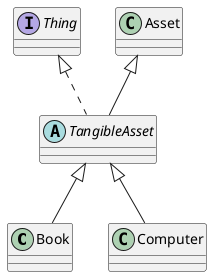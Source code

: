 @startuml
class Book
class Computer
abstract class TangibleAsset
abstract class TangibleAsset
interface Thing

class Computer extends TangibleAsset
class Book extends TangibleAsset
abstract class TangibleAsset extends Asset implements Thing

@enduml